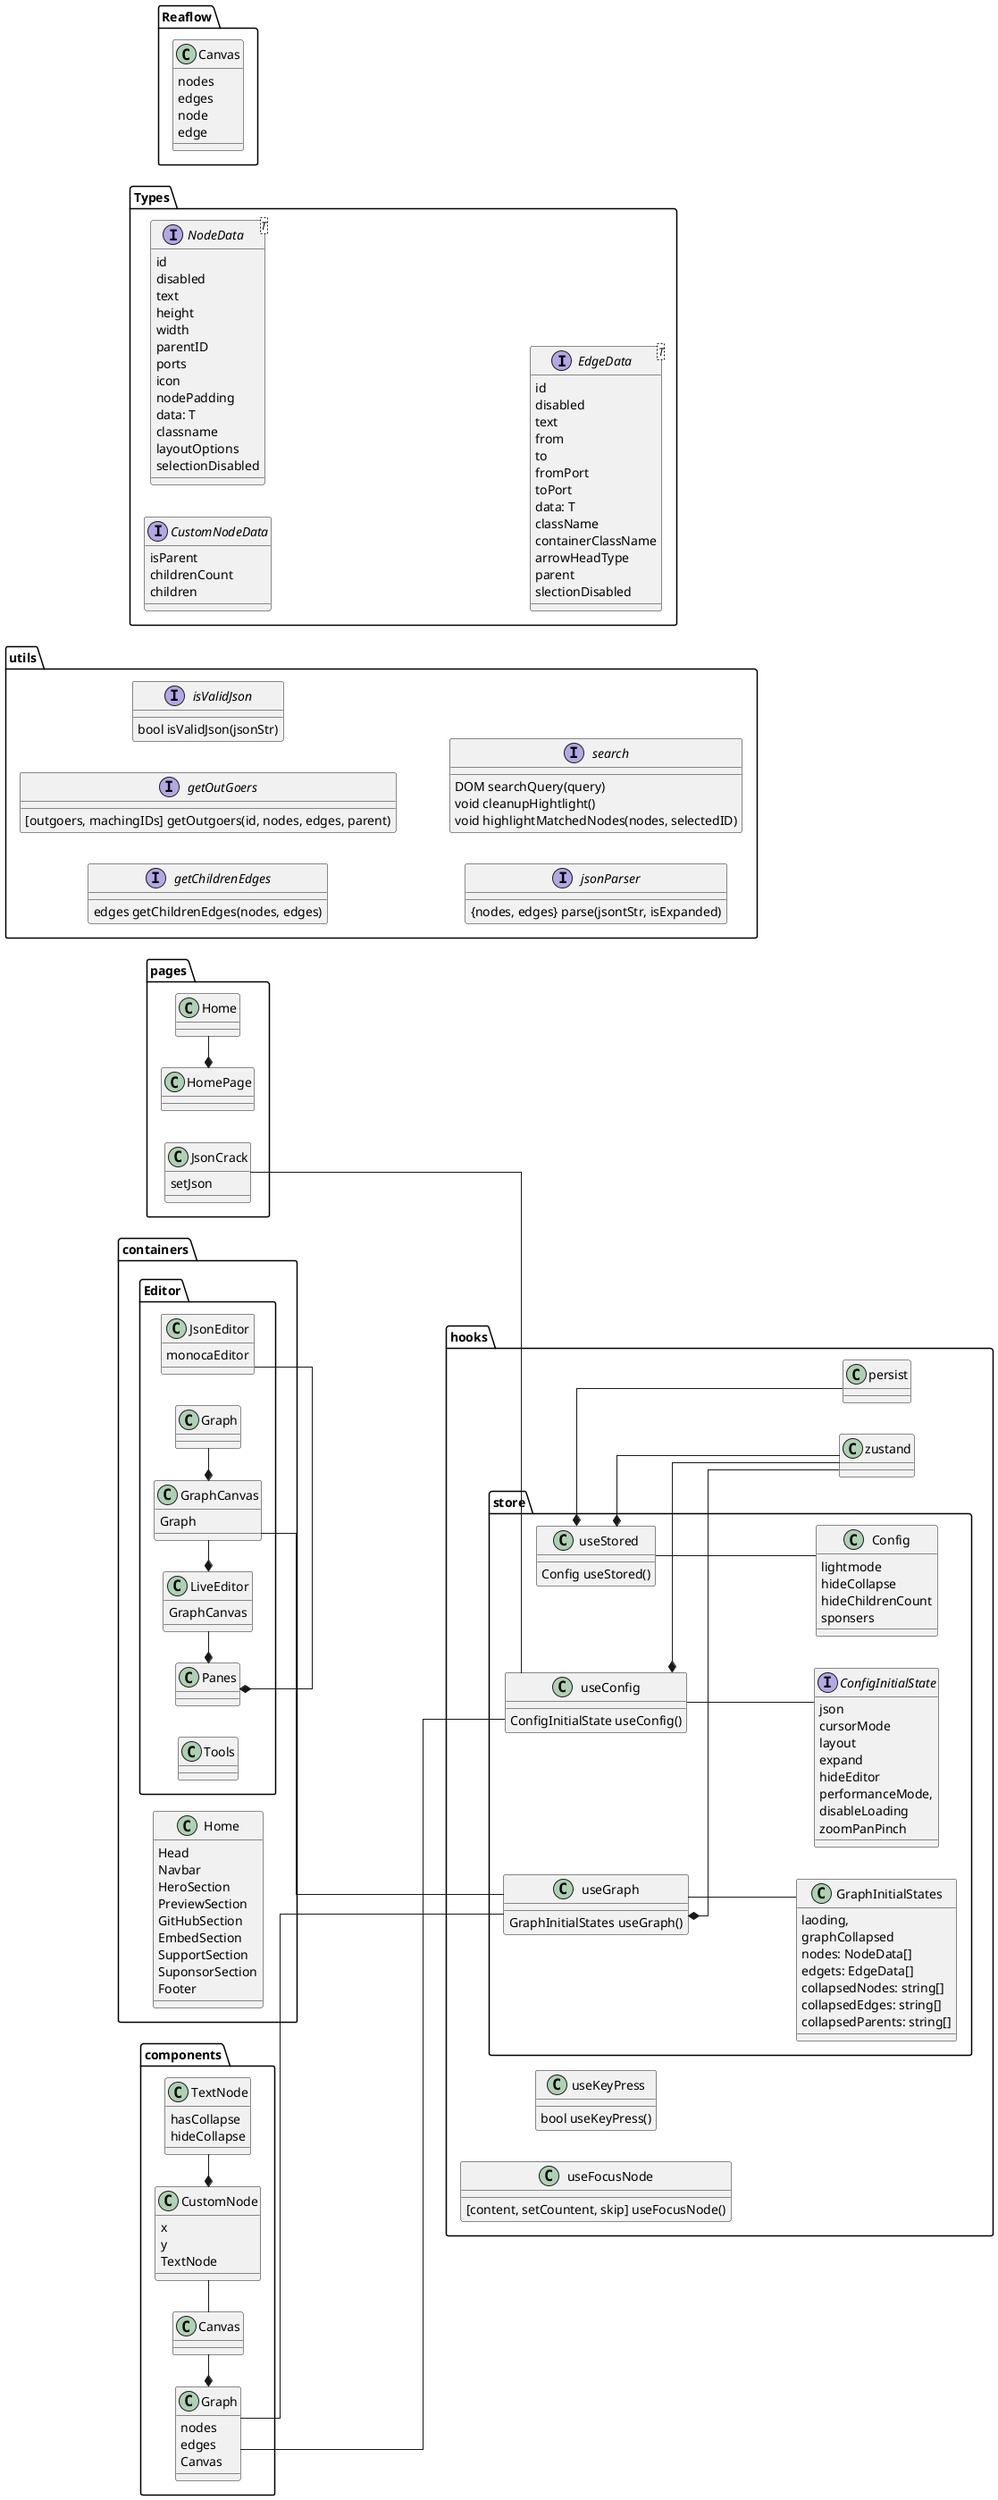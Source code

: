 @startuml
skinparam Linetype ortho
'top to bottom direction
left to right direction

package utils{
    interface getChildrenEdges{
        edges getChildrenEdges(nodes, edges)
    }
    interface getOutGoers{
        [outgoers, machingIDs] getOutgoers(id, nodes, edges, parent)        
    }
    interface isValidJson{
        bool isValidJson(jsonStr)        
    }

    interface jsonParser{
        {nodes, edges} parse(jsontStr, isExpanded)
    }
    
    interface search{
        DOM searchQuery(query)
        void cleanupHightlight()
        void highlightMatchedNodes(nodes, selectedID)
    }
}

package Types{
    interface CustomNodeData{
        isParent
        childrenCount
        children
    }
    interface NodeData<T>{
        id
        disabled
        text
        height
        width
        parentID
        ports
        icon
        nodePadding
        data: T
        classname
        layoutOptions
        selectionDisabled
    }
    interface EdgeData<T>{
        id
        disabled
        text
        from
        to
        fromPort
        toPort
        data: T
        className
        containerClassName
        arrowHeadType
        parent
        slectionDisabled
    }
}

package hooks{
    package store{
        interface ConfigInitialState{
            json
            cursorMode
            layout
            expand
            hideEditor
            performanceMode,
            disableLoading
            zoomPanPinch
        }
        class useConfig{
            ConfigInitialState useConfig()
        }
        class GraphInitialStates{
            laoding,
            graphCollapsed
            nodes: NodeData[]
            edgets: EdgeData[]
            collapsedNodes: string[]
            collapsedEdges: string[]
            collapsedParents: string[]
        }
        class useGraph{
            GraphInitialStates useGraph()
        }
        class Config{
            lightmode
            hideCollapse
            hideChildrenCount
            sponsers
        }
        class useStored{
            Config useStored()
        }
    }
    useConfig *-- zustand
    useConfig -- ConfigInitialState
    useGraph *-- zustand
    useGraph -- GraphInitialStates
    useStored *-- persist
    useStored *-- zustand
    useStored -- Config
    
    class useKeyPress{
        bool useKeyPress()
    }
    class useFocusNode{
        [content, setCountent, skip] useFocusNode()
    }
}

package pages{
    HomePage *- Home
    class JsonCrack{
        setJson
    }
    JsonCrack -- useConfig
}
package containers{
    class Home{
        Head
        Navbar
        HeroSection
        PreviewSection
        GitHubSection
        EmbedSection
        SupportSection
        SuponsorSection
        Footer
    }
    package Editor {
        class Panes
        Panes *- JsonEditor
        Panes *- LiveEditor
        class LiveEditor {
            GraphCanvas
        }
        LiveEditor *- GraphCanvas
        GraphCanvas -- useGraph
        class GraphCanvas{
            Graph
        }
        GraphCanvas *- Graph
        class Tools
        class JsonEditor{
            monocaEditor
        }
    }
}
package components{
    class Graph{
        nodes
        edges
        Canvas
    }
    Graph -- useGraph
    Graph -- useConfig
    Graph *- Canvas
    Canvas - CustomNode

    class CustomNode{
        x
        y
        TextNode
    }
    CustomNode *- TextNode
    class TextNode{
        hasCollapse
        hideCollapse
    }
}

package Reaflow{
    class Canvas{
        nodes
        edges
        node
        edge
    }
}
@enduml